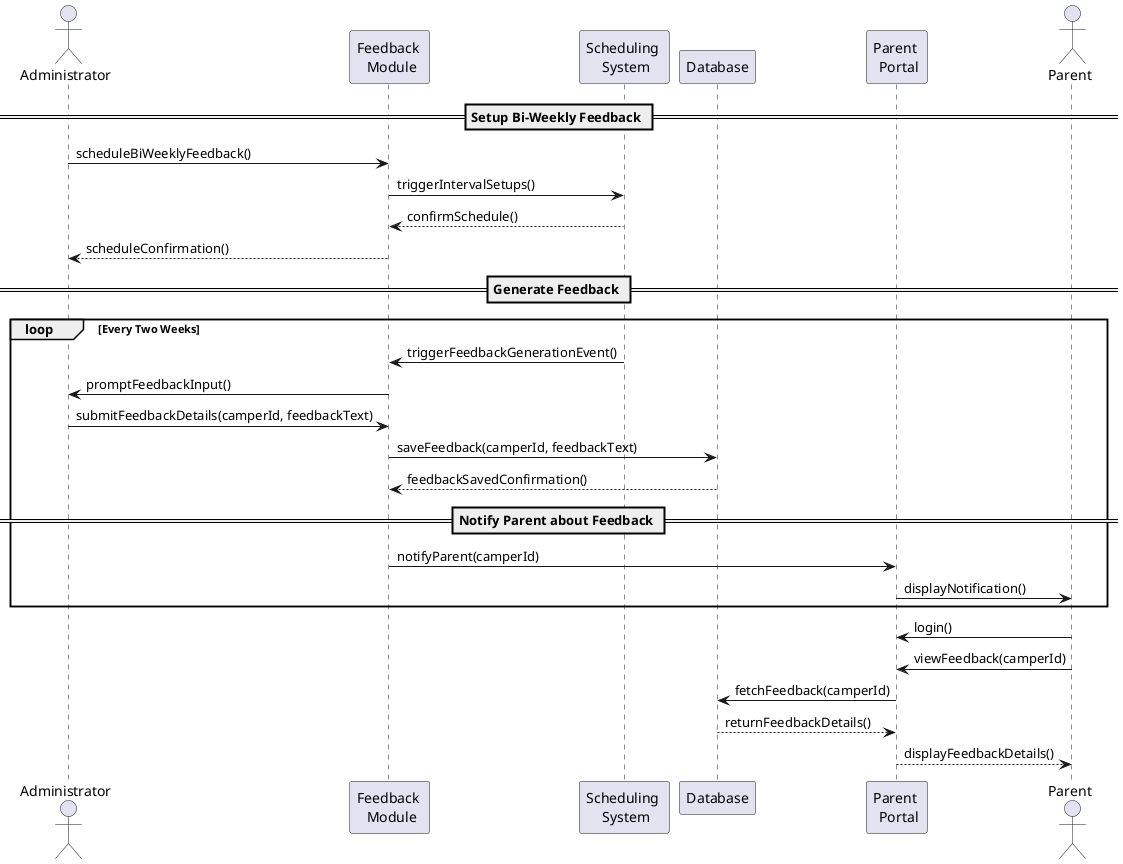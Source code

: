 @startuml
actor Administrator
participant "Feedback \n Module" as FeedbackModule
participant "Scheduling \n System" as SchedulingSystem
participant Database
participant "Parent \n Portal" as ParentPortal
actor Parent

== Setup Bi-Weekly Feedback ==
Administrator -> FeedbackModule : scheduleBiWeeklyFeedback()
FeedbackModule -> SchedulingSystem : triggerIntervalSetups()
SchedulingSystem --> FeedbackModule : confirmSchedule()
FeedbackModule --> Administrator : scheduleConfirmation()

== Generate Feedback ==
loop Every Two Weeks
    SchedulingSystem -> FeedbackModule : triggerFeedbackGenerationEvent()
    FeedbackModule -> Administrator : promptFeedbackInput()
    Administrator -> FeedbackModule : submitFeedbackDetails(camperId, feedbackText)
    FeedbackModule -> Database : saveFeedback(camperId, feedbackText)
    Database --> FeedbackModule : feedbackSavedConfirmation()

    == Notify Parent about Feedback ==
    FeedbackModule -> ParentPortal : notifyParent(camperId)
    ParentPortal -> Parent : displayNotification()
end

Parent -> ParentPortal : login()
Parent -> ParentPortal : viewFeedback(camperId)
ParentPortal -> Database : fetchFeedback(camperId)
Database --> ParentPortal : returnFeedbackDetails()
ParentPortal --> Parent : displayFeedbackDetails()

@enduml